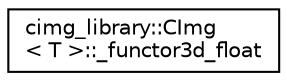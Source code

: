 digraph G
{
  edge [fontname="Helvetica",fontsize="10",labelfontname="Helvetica",labelfontsize="10"];
  node [fontname="Helvetica",fontsize="10",shape=record];
  rankdir="LR";
  Node1 [label="cimg_library::CImg\l\< T \>::_functor3d_float",height=0.2,width=0.4,color="black", fillcolor="white", style="filled",URL="$structcimg__library_1_1_c_img_1_1__functor3d__float.html"];
}
